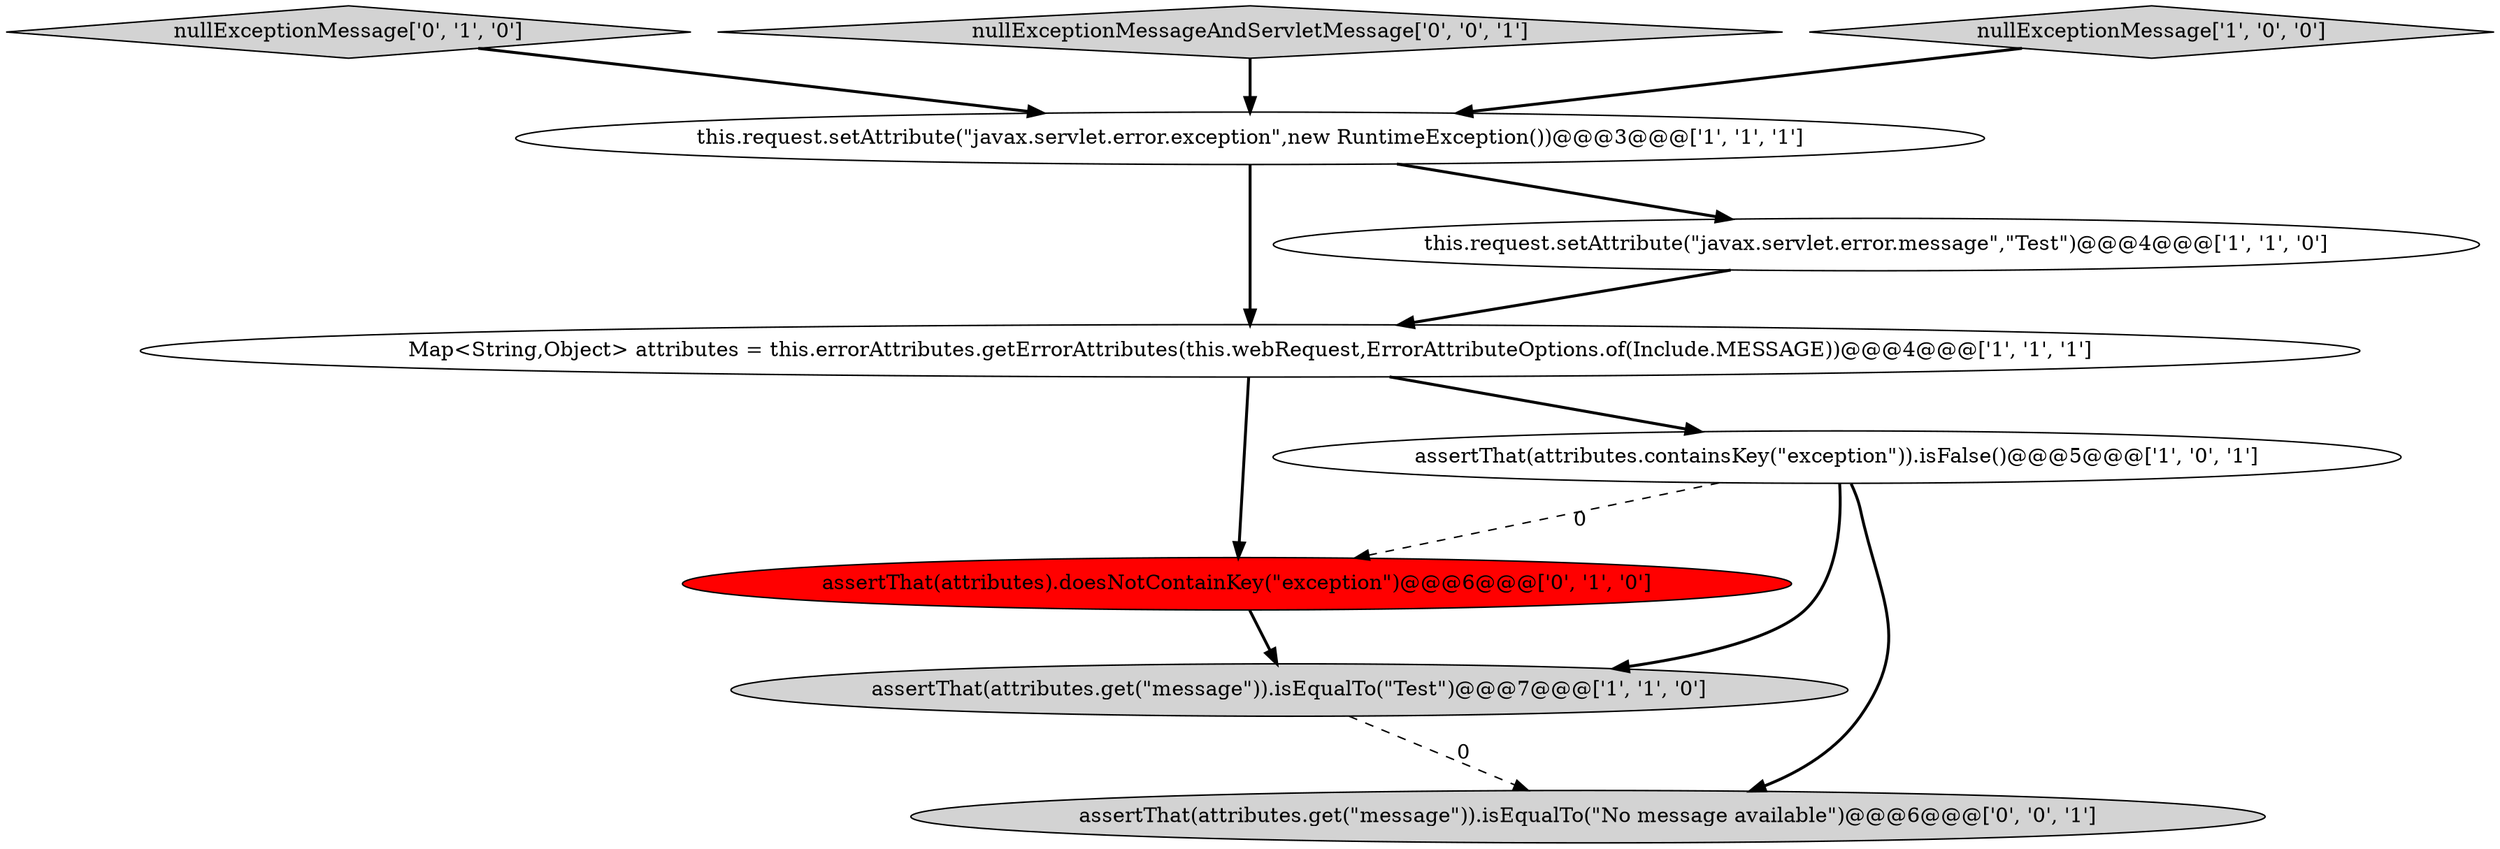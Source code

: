 digraph {
3 [style = filled, label = "Map<String,Object> attributes = this.errorAttributes.getErrorAttributes(this.webRequest,ErrorAttributeOptions.of(Include.MESSAGE))@@@4@@@['1', '1', '1']", fillcolor = white, shape = ellipse image = "AAA0AAABBB1BBB"];
7 [style = filled, label = "nullExceptionMessage['0', '1', '0']", fillcolor = lightgray, shape = diamond image = "AAA0AAABBB2BBB"];
8 [style = filled, label = "nullExceptionMessageAndServletMessage['0', '0', '1']", fillcolor = lightgray, shape = diamond image = "AAA0AAABBB3BBB"];
2 [style = filled, label = "nullExceptionMessage['1', '0', '0']", fillcolor = lightgray, shape = diamond image = "AAA0AAABBB1BBB"];
4 [style = filled, label = "this.request.setAttribute(\"javax.servlet.error.exception\",new RuntimeException())@@@3@@@['1', '1', '1']", fillcolor = white, shape = ellipse image = "AAA0AAABBB1BBB"];
9 [style = filled, label = "assertThat(attributes.get(\"message\")).isEqualTo(\"No message available\")@@@6@@@['0', '0', '1']", fillcolor = lightgray, shape = ellipse image = "AAA0AAABBB3BBB"];
0 [style = filled, label = "this.request.setAttribute(\"javax.servlet.error.message\",\"Test\")@@@4@@@['1', '1', '0']", fillcolor = white, shape = ellipse image = "AAA0AAABBB1BBB"];
5 [style = filled, label = "assertThat(attributes.containsKey(\"exception\")).isFalse()@@@5@@@['1', '0', '1']", fillcolor = white, shape = ellipse image = "AAA0AAABBB1BBB"];
6 [style = filled, label = "assertThat(attributes).doesNotContainKey(\"exception\")@@@6@@@['0', '1', '0']", fillcolor = red, shape = ellipse image = "AAA1AAABBB2BBB"];
1 [style = filled, label = "assertThat(attributes.get(\"message\")).isEqualTo(\"Test\")@@@7@@@['1', '1', '0']", fillcolor = lightgray, shape = ellipse image = "AAA0AAABBB1BBB"];
0->3 [style = bold, label=""];
6->1 [style = bold, label=""];
5->1 [style = bold, label=""];
3->6 [style = bold, label=""];
4->3 [style = bold, label=""];
3->5 [style = bold, label=""];
1->9 [style = dashed, label="0"];
8->4 [style = bold, label=""];
7->4 [style = bold, label=""];
5->6 [style = dashed, label="0"];
5->9 [style = bold, label=""];
2->4 [style = bold, label=""];
4->0 [style = bold, label=""];
}
